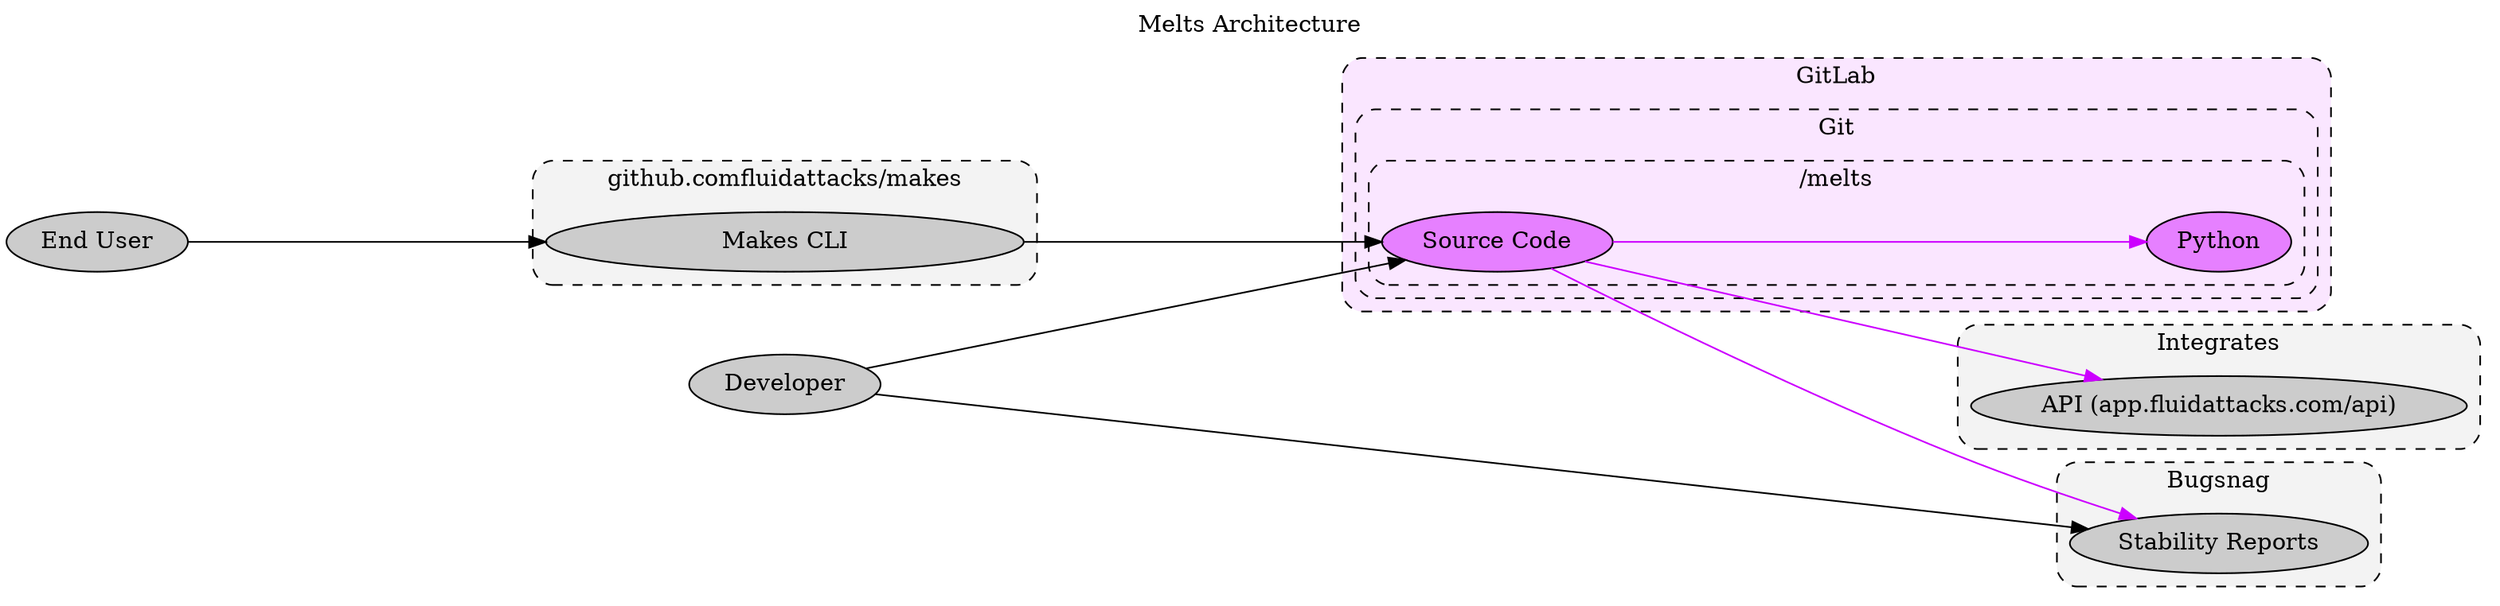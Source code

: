// SPDX-FileCopyrightText: 2022 Fluid Attacks <development@fluidattacks.com>
//
// SPDX-License-Identifier: MPL-2.0

digraph melts {
  label="Melts Architecture"
  labelloc="t"
  compound="true"
  concentrate="true"
  ranksep="3.0"
  rankdir="LR"
  scale="scalexy"

  node[style="filled"]
  graph[style="dashed,rounded"]

  subgraph cluster_bugsnag {
    label="Bugsnag"
    bgcolor="0.0 0.0 0.95"
    node[fillcolor="0.0 0.0 0.8"]

    bugsnag[label="Stability Reports"]
  }

  subgraph cluster_gitlab {
    label="GitLab"
    bgcolor="0.8 0.1 1.0"
    node[fillcolor="0.8 0.5 1.0"]

    subgraph cluster_gitlab_git {
      label="Git"

      subgraph cluster_gitlab_melts {
        label="/melts"

        gitlab_melts[label="Source Code"]
        gitlab_melts_python[label="Python"]
      }
    }
  }

  subgraph cluster_integrates {
    label="Integrates"
    bgcolor="0.0 0.0 0.95"
    node[fillcolor="0.0 0.0 0.8"]

    integrates_api[label="API (app.fluidattacks.com/api)"]
  }

  subgraph cluster_makes {
    label="github.comfluidattacks/makes"
    bgcolor="0.0 0.0 0.95"
    node[fillcolor="0.0 0.0 0.8"]

    makes_cli[label="Makes CLI" width="4.0"]
  }

  node[fillcolor="0.0 0.0 0.8"]
  end_user[label="End User"]
  developer[label="Developer"]

  edge[color="0.8 1.0 1.0"]
  gitlab_melts -> bugsnag[]
  gitlab_melts -> gitlab_melts_python[]
  gitlab_melts -> integrates_api[]

  edge[color="0.0 0.0 0.0"]
  developer -> bugsnag[]
  developer -> gitlab_melts[]
  end_user -> makes_cli[]
  makes_cli -> gitlab_melts[]
}
